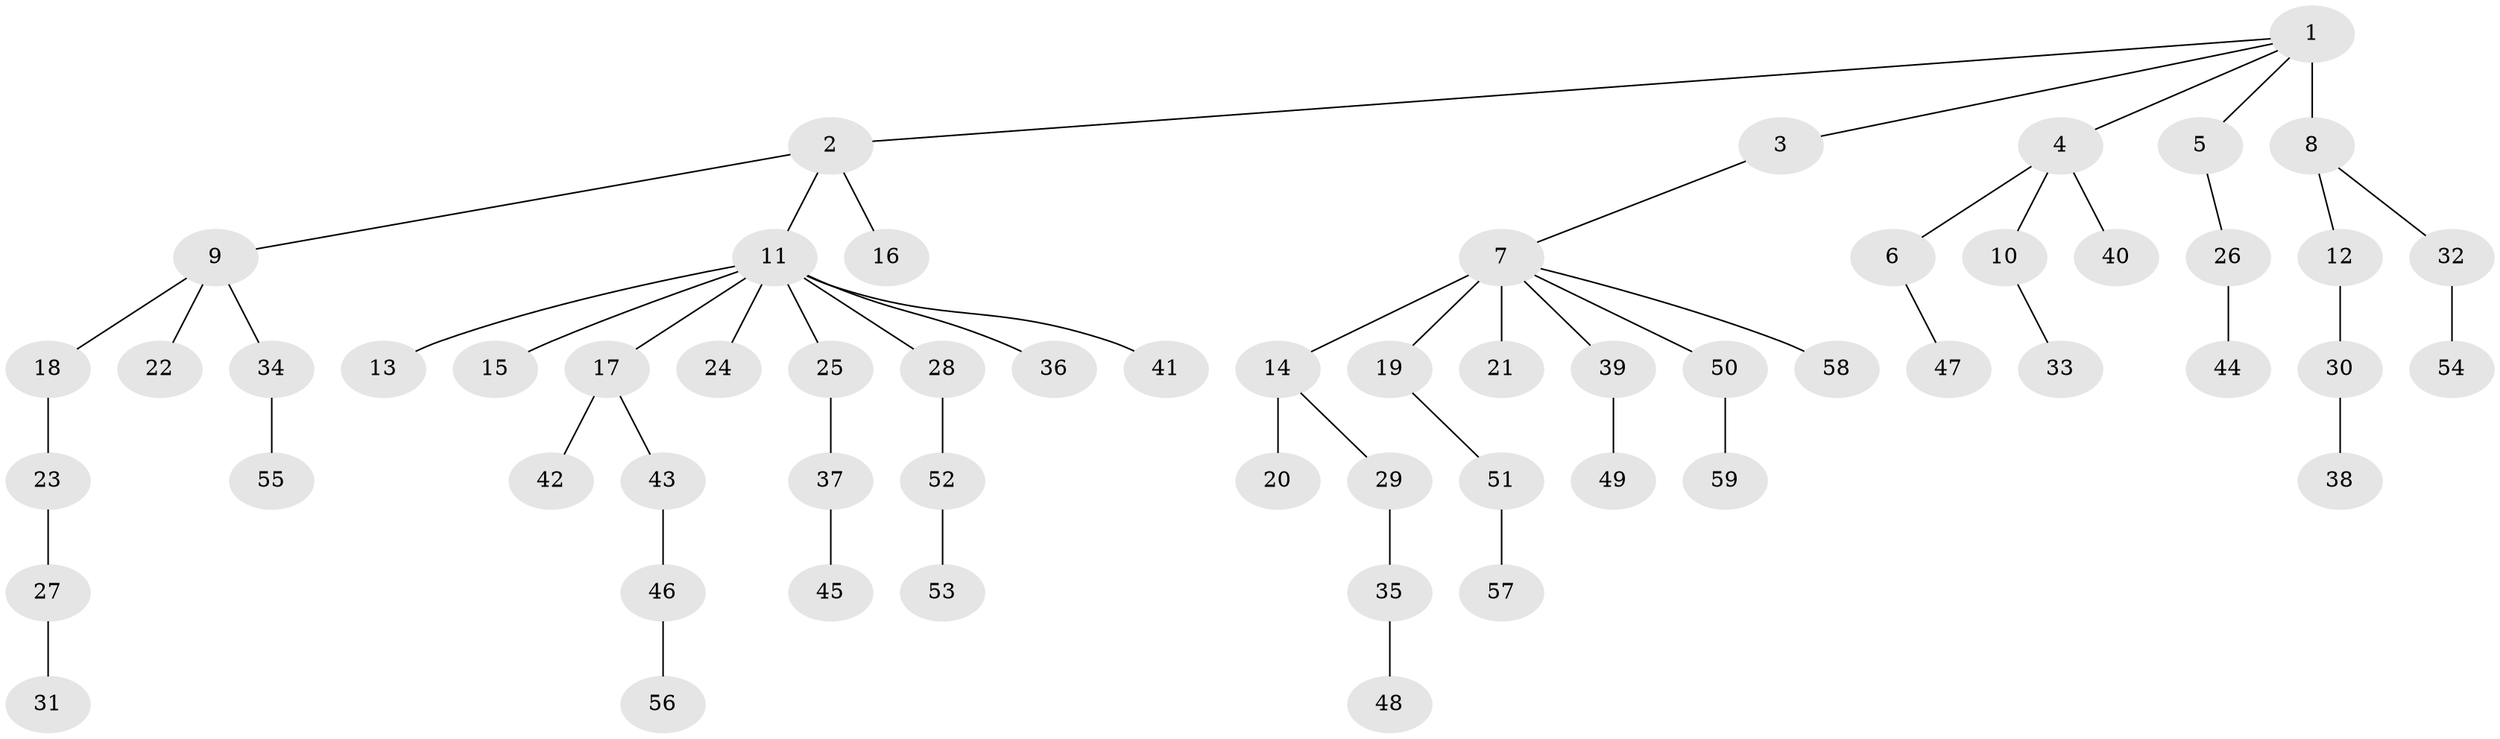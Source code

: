 // original degree distribution, {5: 0.0410958904109589, 3: 0.1232876712328767, 4: 0.0410958904109589, 10: 0.00684931506849315, 9: 0.00684931506849315, 2: 0.2534246575342466, 7: 0.0136986301369863, 1: 0.5136986301369864}
// Generated by graph-tools (version 1.1) at 2025/51/03/04/25 22:51:47]
// undirected, 59 vertices, 58 edges
graph export_dot {
  node [color=gray90,style=filled];
  1;
  2;
  3;
  4;
  5;
  6;
  7;
  8;
  9;
  10;
  11;
  12;
  13;
  14;
  15;
  16;
  17;
  18;
  19;
  20;
  21;
  22;
  23;
  24;
  25;
  26;
  27;
  28;
  29;
  30;
  31;
  32;
  33;
  34;
  35;
  36;
  37;
  38;
  39;
  40;
  41;
  42;
  43;
  44;
  45;
  46;
  47;
  48;
  49;
  50;
  51;
  52;
  53;
  54;
  55;
  56;
  57;
  58;
  59;
  1 -- 2 [weight=1.0];
  1 -- 3 [weight=1.0];
  1 -- 4 [weight=1.0];
  1 -- 5 [weight=1.0];
  1 -- 8 [weight=5.0];
  2 -- 9 [weight=1.0];
  2 -- 11 [weight=1.0];
  2 -- 16 [weight=1.0];
  3 -- 7 [weight=1.0];
  4 -- 6 [weight=1.0];
  4 -- 10 [weight=1.0];
  4 -- 40 [weight=1.0];
  5 -- 26 [weight=1.0];
  6 -- 47 [weight=1.0];
  7 -- 14 [weight=1.0];
  7 -- 19 [weight=1.0];
  7 -- 21 [weight=3.0];
  7 -- 39 [weight=1.0];
  7 -- 50 [weight=1.0];
  7 -- 58 [weight=1.0];
  8 -- 12 [weight=1.0];
  8 -- 32 [weight=1.0];
  9 -- 18 [weight=1.0];
  9 -- 22 [weight=1.0];
  9 -- 34 [weight=1.0];
  10 -- 33 [weight=1.0];
  11 -- 13 [weight=1.0];
  11 -- 15 [weight=1.0];
  11 -- 17 [weight=1.0];
  11 -- 24 [weight=1.0];
  11 -- 25 [weight=1.0];
  11 -- 28 [weight=1.0];
  11 -- 36 [weight=1.0];
  11 -- 41 [weight=1.0];
  12 -- 30 [weight=1.0];
  14 -- 20 [weight=3.0];
  14 -- 29 [weight=1.0];
  17 -- 42 [weight=1.0];
  17 -- 43 [weight=1.0];
  18 -- 23 [weight=1.0];
  19 -- 51 [weight=1.0];
  23 -- 27 [weight=1.0];
  25 -- 37 [weight=2.0];
  26 -- 44 [weight=2.0];
  27 -- 31 [weight=1.0];
  28 -- 52 [weight=1.0];
  29 -- 35 [weight=1.0];
  30 -- 38 [weight=1.0];
  32 -- 54 [weight=1.0];
  34 -- 55 [weight=1.0];
  35 -- 48 [weight=1.0];
  37 -- 45 [weight=1.0];
  39 -- 49 [weight=3.0];
  43 -- 46 [weight=1.0];
  46 -- 56 [weight=1.0];
  50 -- 59 [weight=1.0];
  51 -- 57 [weight=1.0];
  52 -- 53 [weight=3.0];
}

